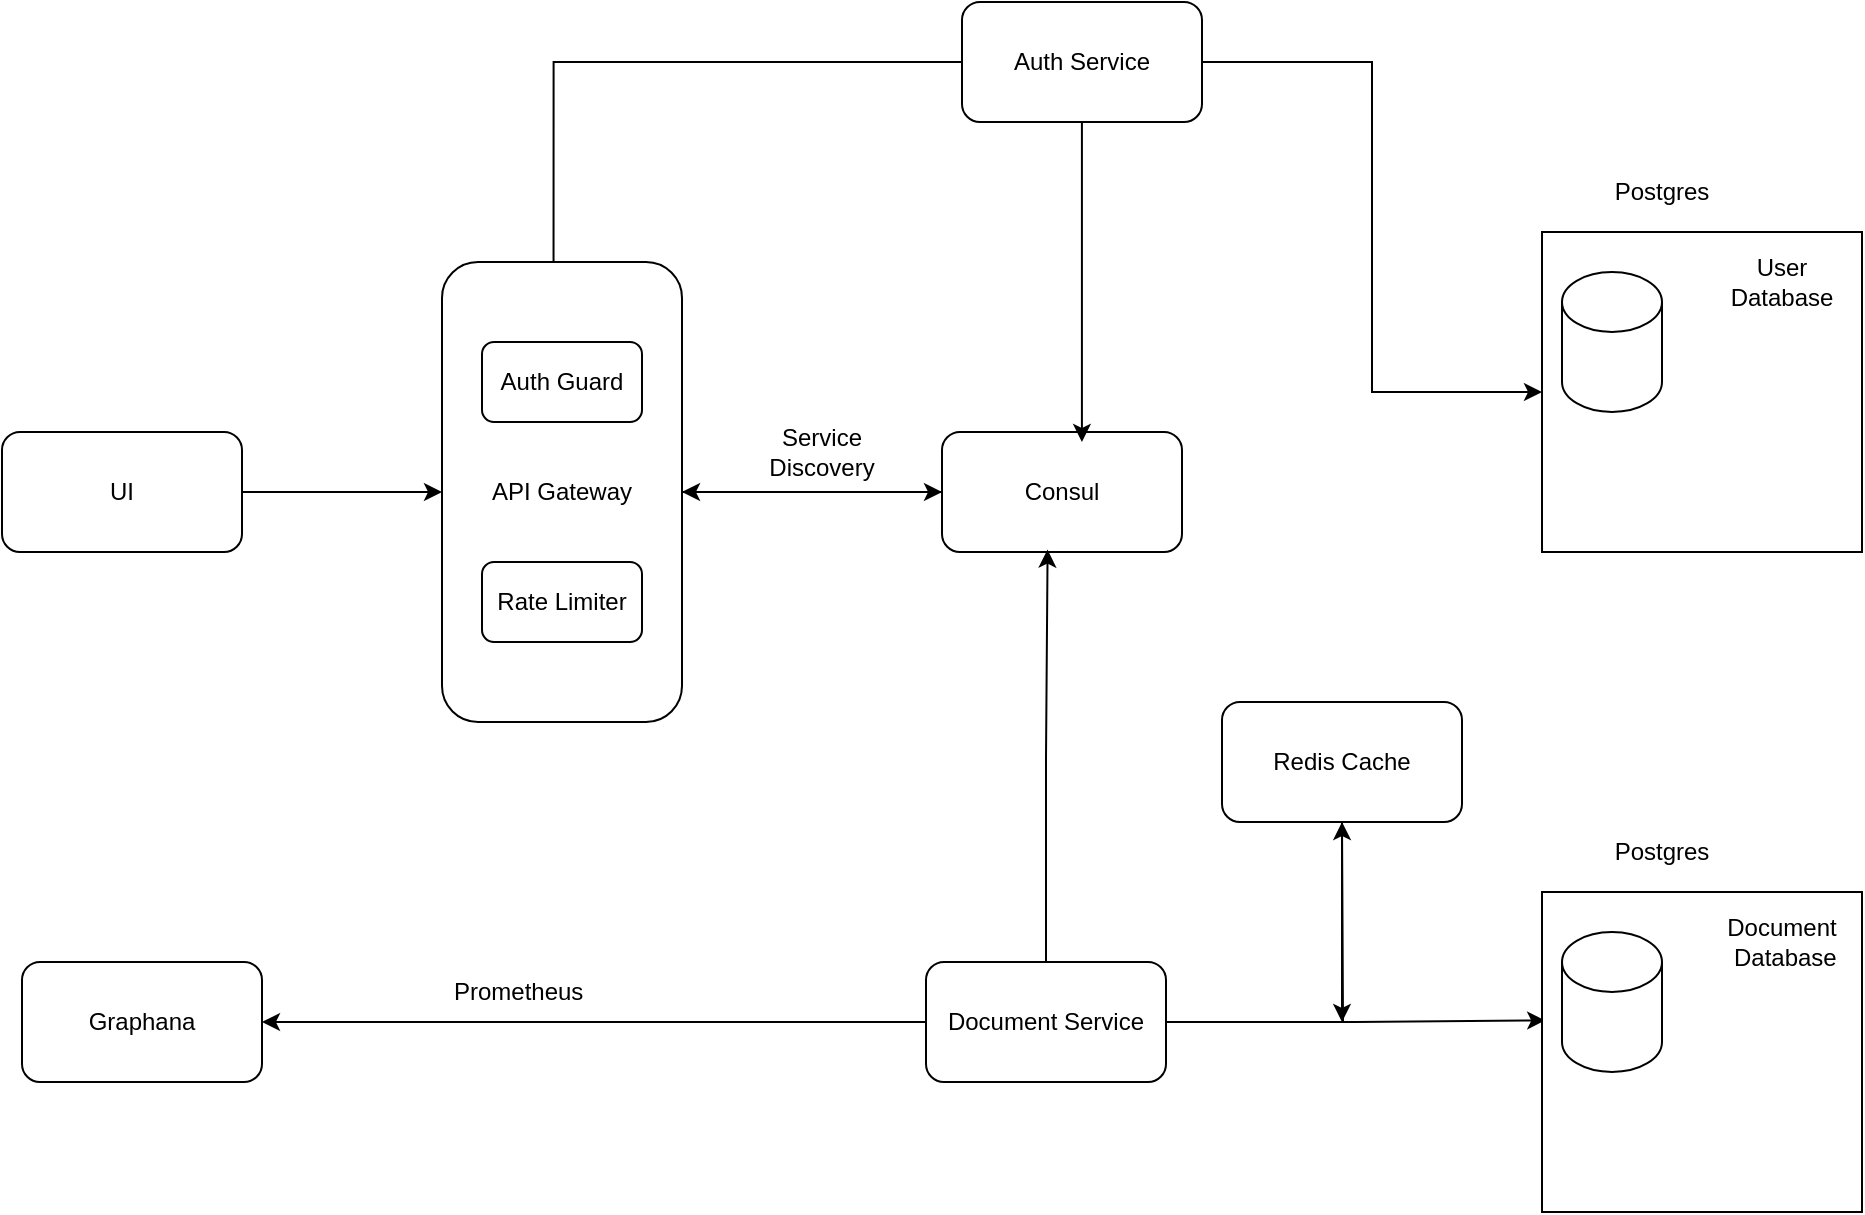 <mxfile version="28.1.0">
  <diagram name="Page-1" id="kPvC3Daip0DYiwW2VVMP">
    <mxGraphModel dx="786" dy="1632" grid="1" gridSize="10" guides="1" tooltips="1" connect="1" arrows="1" fold="1" page="1" pageScale="1" pageWidth="827" pageHeight="1169" math="0" shadow="0">
      <root>
        <mxCell id="0" />
        <mxCell id="1" parent="0" />
        <mxCell id="lPdVNibD4KameyfcasV8-29" style="edgeStyle=orthogonalEdgeStyle;rounded=0;orthogonalLoop=1;jettySize=auto;html=1;" parent="1" source="lPdVNibD4KameyfcasV8-13" target="lPdVNibD4KameyfcasV8-14" edge="1">
          <mxGeometry relative="1" as="geometry" />
        </mxCell>
        <mxCell id="lPdVNibD4KameyfcasV8-13" value="UI" style="rounded=1;whiteSpace=wrap;html=1;" parent="1" vertex="1">
          <mxGeometry y="135" width="120" height="60" as="geometry" />
        </mxCell>
        <mxCell id="lPdVNibD4KameyfcasV8-18" style="edgeStyle=orthogonalEdgeStyle;rounded=0;orthogonalLoop=1;jettySize=auto;html=1;entryX=0;entryY=0.5;entryDx=0;entryDy=0;" parent="1" source="lPdVNibD4KameyfcasV8-14" target="lPdVNibD4KameyfcasV8-15" edge="1">
          <mxGeometry relative="1" as="geometry">
            <mxPoint x="280" y="390" as="targetPoint" />
          </mxGeometry>
        </mxCell>
        <mxCell id="lPdVNibD4KameyfcasV8-16" style="edgeStyle=orthogonalEdgeStyle;rounded=0;orthogonalLoop=1;jettySize=auto;html=1;entryX=1;entryY=0.5;entryDx=0;entryDy=0;" parent="1" source="lPdVNibD4KameyfcasV8-15" target="lPdVNibD4KameyfcasV8-14" edge="1">
          <mxGeometry relative="1" as="geometry">
            <mxPoint x="280" y="290" as="targetPoint" />
          </mxGeometry>
        </mxCell>
        <mxCell id="lPdVNibD4KameyfcasV8-15" value="Consul" style="rounded=1;whiteSpace=wrap;html=1;" parent="1" vertex="1">
          <mxGeometry x="470" y="135" width="120" height="60" as="geometry" />
        </mxCell>
        <mxCell id="lPdVNibD4KameyfcasV8-17" value="Service Discovery" style="text;html=1;align=center;verticalAlign=middle;whiteSpace=wrap;rounded=0;" parent="1" vertex="1">
          <mxGeometry x="380" y="130" width="60" height="30" as="geometry" />
        </mxCell>
        <mxCell id="lPdVNibD4KameyfcasV8-23" style="edgeStyle=orthogonalEdgeStyle;rounded=0;orthogonalLoop=1;jettySize=auto;html=1;entryX=0;entryY=0.5;entryDx=0;entryDy=0;" parent="1" source="lPdVNibD4KameyfcasV8-20" target="lPdVNibD4KameyfcasV8-1" edge="1">
          <mxGeometry relative="1" as="geometry" />
        </mxCell>
        <mxCell id="lPdVNibD4KameyfcasV8-20" value="Auth Service" style="rounded=1;whiteSpace=wrap;html=1;" parent="1" vertex="1">
          <mxGeometry x="480" y="-80" width="120" height="60" as="geometry" />
        </mxCell>
        <mxCell id="lPdVNibD4KameyfcasV8-34" value="" style="edgeStyle=orthogonalEdgeStyle;rounded=0;orthogonalLoop=1;jettySize=auto;html=1;" parent="1" source="lPdVNibD4KameyfcasV8-21" target="lPdVNibD4KameyfcasV8-33" edge="1">
          <mxGeometry relative="1" as="geometry" />
        </mxCell>
        <mxCell id="lPdVNibD4KameyfcasV8-38" style="edgeStyle=orthogonalEdgeStyle;rounded=0;orthogonalLoop=1;jettySize=auto;html=1;" parent="1" source="lPdVNibD4KameyfcasV8-21" edge="1">
          <mxGeometry relative="1" as="geometry">
            <mxPoint x="670" y="330" as="targetPoint" />
          </mxGeometry>
        </mxCell>
        <mxCell id="lPdVNibD4KameyfcasV8-21" value="Document Service" style="rounded=1;whiteSpace=wrap;html=1;" parent="1" vertex="1">
          <mxGeometry x="462" y="400" width="120" height="60" as="geometry" />
        </mxCell>
        <mxCell id="lPdVNibD4KameyfcasV8-22" style="edgeStyle=orthogonalEdgeStyle;rounded=0;orthogonalLoop=1;jettySize=auto;html=1;entryX=0.01;entryY=0.62;entryDx=0;entryDy=0;entryPerimeter=0;" parent="1" source="lPdVNibD4KameyfcasV8-21" edge="1">
          <mxGeometry relative="1" as="geometry">
            <mxPoint x="771.6" y="429.2" as="targetPoint" />
          </mxGeometry>
        </mxCell>
        <mxCell id="lPdVNibD4KameyfcasV8-28" style="edgeStyle=orthogonalEdgeStyle;rounded=0;orthogonalLoop=1;jettySize=auto;html=1;entryX=0.447;entryY=0.027;entryDx=0;entryDy=0;entryPerimeter=0;" parent="1" source="lPdVNibD4KameyfcasV8-20" target="lPdVNibD4KameyfcasV8-27" edge="1">
          <mxGeometry relative="1" as="geometry" />
        </mxCell>
        <mxCell id="lPdVNibD4KameyfcasV8-31" style="edgeStyle=orthogonalEdgeStyle;rounded=0;orthogonalLoop=1;jettySize=auto;html=1;entryX=0.44;entryY=0.98;entryDx=0;entryDy=0;entryPerimeter=0;" parent="1" source="lPdVNibD4KameyfcasV8-21" target="lPdVNibD4KameyfcasV8-15" edge="1">
          <mxGeometry relative="1" as="geometry" />
        </mxCell>
        <mxCell id="lPdVNibD4KameyfcasV8-32" style="edgeStyle=orthogonalEdgeStyle;rounded=0;orthogonalLoop=1;jettySize=auto;html=1;entryX=0.583;entryY=0.083;entryDx=0;entryDy=0;entryPerimeter=0;" parent="1" source="lPdVNibD4KameyfcasV8-20" target="lPdVNibD4KameyfcasV8-15" edge="1">
          <mxGeometry relative="1" as="geometry" />
        </mxCell>
        <mxCell id="lPdVNibD4KameyfcasV8-33" value="Graphana" style="whiteSpace=wrap;html=1;rounded=1;" parent="1" vertex="1">
          <mxGeometry x="10" y="400" width="120" height="60" as="geometry" />
        </mxCell>
        <mxCell id="lPdVNibD4KameyfcasV8-35" value="Prometheus&amp;nbsp;" style="text;html=1;align=center;verticalAlign=middle;whiteSpace=wrap;rounded=0;" parent="1" vertex="1">
          <mxGeometry x="230" y="400" width="60" height="30" as="geometry" />
        </mxCell>
        <mxCell id="lPdVNibD4KameyfcasV8-37" style="edgeStyle=orthogonalEdgeStyle;rounded=0;orthogonalLoop=1;jettySize=auto;html=1;" parent="1" source="lPdVNibD4KameyfcasV8-36" edge="1">
          <mxGeometry relative="1" as="geometry">
            <mxPoint x="670" y="430" as="targetPoint" />
          </mxGeometry>
        </mxCell>
        <mxCell id="lPdVNibD4KameyfcasV8-36" value="Redis Cache" style="rounded=1;whiteSpace=wrap;html=1;" parent="1" vertex="1">
          <mxGeometry x="610" y="270" width="120" height="60" as="geometry" />
        </mxCell>
        <mxCell id="lPdVNibD4KameyfcasV8-39" value="" style="group" parent="1" vertex="1" connectable="0">
          <mxGeometry x="770" width="160" height="195" as="geometry" />
        </mxCell>
        <mxCell id="lPdVNibD4KameyfcasV8-12" value="" style="group" parent="lPdVNibD4KameyfcasV8-39" vertex="1" connectable="0">
          <mxGeometry y="35" width="160" height="160" as="geometry" />
        </mxCell>
        <mxCell id="lPdVNibD4KameyfcasV8-1" value="" style="whiteSpace=wrap;html=1;aspect=fixed;" parent="lPdVNibD4KameyfcasV8-12" vertex="1">
          <mxGeometry width="160" height="160" as="geometry" />
        </mxCell>
        <mxCell id="lPdVNibD4KameyfcasV8-2" value="" style="shape=cylinder3;whiteSpace=wrap;html=1;boundedLbl=1;backgroundOutline=1;size=15;" parent="lPdVNibD4KameyfcasV8-12" vertex="1">
          <mxGeometry x="10" y="20" width="50" height="70" as="geometry" />
        </mxCell>
        <mxCell id="lPdVNibD4KameyfcasV8-4" value="User Database" style="text;html=1;align=center;verticalAlign=middle;whiteSpace=wrap;rounded=0;" parent="lPdVNibD4KameyfcasV8-12" vertex="1">
          <mxGeometry x="90" y="10" width="60" height="30" as="geometry" />
        </mxCell>
        <mxCell id="lPdVNibD4KameyfcasV8-24" value="Postgres" style="text;html=1;align=center;verticalAlign=middle;whiteSpace=wrap;rounded=0;" parent="lPdVNibD4KameyfcasV8-39" vertex="1">
          <mxGeometry x="30" width="60" height="30" as="geometry" />
        </mxCell>
        <mxCell id="lPdVNibD4KameyfcasV8-40" value="" style="group" parent="1" vertex="1" connectable="0">
          <mxGeometry x="220" y="50" width="120" height="230" as="geometry" />
        </mxCell>
        <mxCell id="lPdVNibD4KameyfcasV8-14" value="API Gateway" style="rounded=1;whiteSpace=wrap;html=1;" parent="lPdVNibD4KameyfcasV8-40" vertex="1">
          <mxGeometry width="120" height="230" as="geometry" />
        </mxCell>
        <mxCell id="lPdVNibD4KameyfcasV8-19" value="Rate Limiter" style="rounded=1;whiteSpace=wrap;html=1;" parent="lPdVNibD4KameyfcasV8-40" vertex="1">
          <mxGeometry x="20" y="150" width="80" height="40" as="geometry" />
        </mxCell>
        <mxCell id="lPdVNibD4KameyfcasV8-27" value="Au&lt;span style=&quot;background-color: transparent; color: light-dark(rgb(0, 0, 0), rgb(255, 255, 255));&quot;&gt;th Guard&lt;/span&gt;" style="rounded=1;whiteSpace=wrap;html=1;" parent="lPdVNibD4KameyfcasV8-40" vertex="1">
          <mxGeometry x="20" y="40" width="80" height="40" as="geometry" />
        </mxCell>
        <mxCell id="xz1WCByIGpIyn_BJNuhN-1" value="" style="group" vertex="1" connectable="0" parent="1">
          <mxGeometry x="770" y="330" width="160" height="195" as="geometry" />
        </mxCell>
        <mxCell id="xz1WCByIGpIyn_BJNuhN-2" value="" style="group" vertex="1" connectable="0" parent="xz1WCByIGpIyn_BJNuhN-1">
          <mxGeometry y="35" width="160" height="160" as="geometry" />
        </mxCell>
        <mxCell id="xz1WCByIGpIyn_BJNuhN-3" value="" style="whiteSpace=wrap;html=1;aspect=fixed;" vertex="1" parent="xz1WCByIGpIyn_BJNuhN-2">
          <mxGeometry width="160" height="160" as="geometry" />
        </mxCell>
        <mxCell id="xz1WCByIGpIyn_BJNuhN-4" value="" style="shape=cylinder3;whiteSpace=wrap;html=1;boundedLbl=1;backgroundOutline=1;size=15;" vertex="1" parent="xz1WCByIGpIyn_BJNuhN-2">
          <mxGeometry x="10" y="20" width="50" height="70" as="geometry" />
        </mxCell>
        <mxCell id="xz1WCByIGpIyn_BJNuhN-5" value="Document&lt;div&gt;&amp;nbsp;Database&lt;/div&gt;" style="text;html=1;align=center;verticalAlign=middle;whiteSpace=wrap;rounded=0;" vertex="1" parent="xz1WCByIGpIyn_BJNuhN-2">
          <mxGeometry x="90" y="10" width="60" height="30" as="geometry" />
        </mxCell>
        <mxCell id="xz1WCByIGpIyn_BJNuhN-6" value="Postgres" style="text;html=1;align=center;verticalAlign=middle;whiteSpace=wrap;rounded=0;" vertex="1" parent="xz1WCByIGpIyn_BJNuhN-1">
          <mxGeometry x="30" width="60" height="30" as="geometry" />
        </mxCell>
      </root>
    </mxGraphModel>
  </diagram>
</mxfile>
